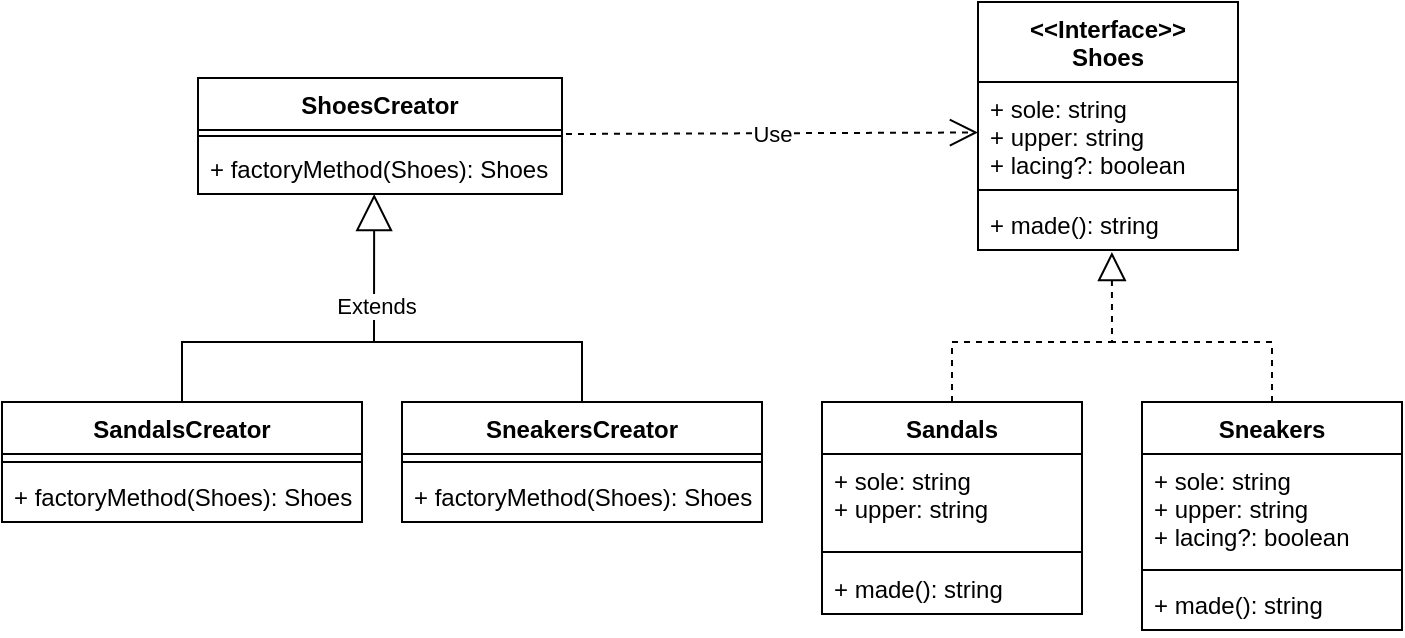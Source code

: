 <mxfile version="20.5.3" type="device"><diagram id="Bucof9hLXNSHhPfNNQwD" name="Сторінка-1"><mxGraphModel dx="1422" dy="1762" grid="1" gridSize="10" guides="1" tooltips="1" connect="1" arrows="1" fold="1" page="1" pageScale="1" pageWidth="800" pageHeight="200" math="0" shadow="0"><root><mxCell id="0"/><mxCell id="1" parent="0"/><mxCell id="AFp72t1iJFOQUgz4NHt0-3" value="" style="endArrow=block;dashed=1;endFill=0;endSize=12;html=1;rounded=0;exitX=0.5;exitY=0;exitDx=0;exitDy=0;entryX=0.515;entryY=1.038;entryDx=0;entryDy=0;entryPerimeter=0;" edge="1" parent="1" source="AFp72t1iJFOQUgz4NHt0-23" target="AFp72t1iJFOQUgz4NHt0-35"><mxGeometry width="160" relative="1" as="geometry"><mxPoint x="517" y="-770" as="sourcePoint"/><mxPoint x="598.99" y="-850" as="targetPoint"/><Array as="points"><mxPoint x="519" y="-800"/><mxPoint x="599" y="-800"/></Array></mxGeometry></mxCell><mxCell id="AFp72t1iJFOQUgz4NHt0-9" value="" style="endArrow=none;dashed=1;html=1;rounded=0;fontColor=#000000;exitX=0.5;exitY=0;exitDx=0;exitDy=0;" edge="1" parent="1" source="AFp72t1iJFOQUgz4NHt0-27"><mxGeometry width="50" height="50" relative="1" as="geometry"><mxPoint x="685" y="-770" as="sourcePoint"/><mxPoint x="599" y="-800" as="targetPoint"/><Array as="points"><mxPoint x="679" y="-800"/></Array></mxGeometry></mxCell><mxCell id="AFp72t1iJFOQUgz4NHt0-10" value="ShoesCreator" style="swimlane;fontStyle=1;align=center;verticalAlign=top;childLayout=stackLayout;horizontal=1;startSize=26;horizontalStack=0;resizeParent=1;resizeParentMax=0;resizeLast=0;collapsible=1;marginBottom=0;fontColor=#000000;" vertex="1" parent="1"><mxGeometry x="142" y="-932" width="182" height="58" as="geometry"/></mxCell><mxCell id="AFp72t1iJFOQUgz4NHt0-12" value="" style="line;strokeWidth=1;fillColor=none;align=left;verticalAlign=middle;spacingTop=-1;spacingLeft=3;spacingRight=3;rotatable=0;labelPosition=right;points=[];portConstraint=eastwest;strokeColor=inherit;fontColor=#000000;" vertex="1" parent="AFp72t1iJFOQUgz4NHt0-10"><mxGeometry y="26" width="182" height="6" as="geometry"/></mxCell><mxCell id="AFp72t1iJFOQUgz4NHt0-13" value="+ factoryMethod(Shoes): Shoes" style="text;strokeColor=none;fillColor=none;align=left;verticalAlign=top;spacingLeft=4;spacingRight=4;overflow=hidden;rotatable=0;points=[[0,0.5],[1,0.5]];portConstraint=eastwest;fontColor=#000000;" vertex="1" parent="AFp72t1iJFOQUgz4NHt0-10"><mxGeometry y="32" width="182" height="26" as="geometry"/></mxCell><mxCell id="AFp72t1iJFOQUgz4NHt0-15" value="SneakersCreator" style="swimlane;fontStyle=1;align=center;verticalAlign=top;childLayout=stackLayout;horizontal=1;startSize=26;horizontalStack=0;resizeParent=1;resizeParentMax=0;resizeLast=0;collapsible=1;marginBottom=0;fontColor=#000000;" vertex="1" parent="1"><mxGeometry x="244" y="-770" width="180" height="60" as="geometry"/></mxCell><mxCell id="AFp72t1iJFOQUgz4NHt0-17" value="" style="line;strokeWidth=1;fillColor=none;align=left;verticalAlign=middle;spacingTop=-1;spacingLeft=3;spacingRight=3;rotatable=0;labelPosition=right;points=[];portConstraint=eastwest;strokeColor=inherit;fontColor=#000000;" vertex="1" parent="AFp72t1iJFOQUgz4NHt0-15"><mxGeometry y="26" width="180" height="8" as="geometry"/></mxCell><mxCell id="AFp72t1iJFOQUgz4NHt0-18" value="+ factoryMethod(Shoes): Shoes" style="text;strokeColor=none;fillColor=none;align=left;verticalAlign=top;spacingLeft=4;spacingRight=4;overflow=hidden;rotatable=0;points=[[0,0.5],[1,0.5]];portConstraint=eastwest;fontColor=#000000;" vertex="1" parent="AFp72t1iJFOQUgz4NHt0-15"><mxGeometry y="34" width="180" height="26" as="geometry"/></mxCell><mxCell id="AFp72t1iJFOQUgz4NHt0-19" value="SandalsCreator" style="swimlane;fontStyle=1;align=center;verticalAlign=top;childLayout=stackLayout;horizontal=1;startSize=26;horizontalStack=0;resizeParent=1;resizeParentMax=0;resizeLast=0;collapsible=1;marginBottom=0;fontColor=#000000;" vertex="1" parent="1"><mxGeometry x="44" y="-770" width="180" height="60" as="geometry"/></mxCell><mxCell id="AFp72t1iJFOQUgz4NHt0-21" value="" style="line;strokeWidth=1;fillColor=none;align=left;verticalAlign=middle;spacingTop=-1;spacingLeft=3;spacingRight=3;rotatable=0;labelPosition=right;points=[];portConstraint=eastwest;strokeColor=inherit;fontColor=#000000;" vertex="1" parent="AFp72t1iJFOQUgz4NHt0-19"><mxGeometry y="26" width="180" height="8" as="geometry"/></mxCell><mxCell id="AFp72t1iJFOQUgz4NHt0-22" value="+ factoryMethod(Shoes): Shoes" style="text;strokeColor=none;fillColor=none;align=left;verticalAlign=top;spacingLeft=4;spacingRight=4;overflow=hidden;rotatable=0;points=[[0,0.5],[1,0.5]];portConstraint=eastwest;fontColor=#000000;" vertex="1" parent="AFp72t1iJFOQUgz4NHt0-19"><mxGeometry y="34" width="180" height="26" as="geometry"/></mxCell><mxCell id="AFp72t1iJFOQUgz4NHt0-23" value="Sandals" style="swimlane;fontStyle=1;align=center;verticalAlign=top;childLayout=stackLayout;horizontal=1;startSize=26;horizontalStack=0;resizeParent=1;resizeParentMax=0;resizeLast=0;collapsible=1;marginBottom=0;fontColor=#000000;" vertex="1" parent="1"><mxGeometry x="454" y="-770" width="130" height="106" as="geometry"/></mxCell><mxCell id="AFp72t1iJFOQUgz4NHt0-24" value="+ sole: string&#10;+ upper: string" style="text;strokeColor=none;fillColor=none;align=left;verticalAlign=top;spacingLeft=4;spacingRight=4;overflow=hidden;rotatable=0;points=[[0,0.5],[1,0.5]];portConstraint=eastwest;fontColor=#000000;" vertex="1" parent="AFp72t1iJFOQUgz4NHt0-23"><mxGeometry y="26" width="130" height="44" as="geometry"/></mxCell><mxCell id="AFp72t1iJFOQUgz4NHt0-25" value="" style="line;strokeWidth=1;fillColor=none;align=left;verticalAlign=middle;spacingTop=-1;spacingLeft=3;spacingRight=3;rotatable=0;labelPosition=right;points=[];portConstraint=eastwest;strokeColor=inherit;fontColor=#000000;" vertex="1" parent="AFp72t1iJFOQUgz4NHt0-23"><mxGeometry y="70" width="130" height="10" as="geometry"/></mxCell><mxCell id="AFp72t1iJFOQUgz4NHt0-26" value="+ made(): string" style="text;strokeColor=none;fillColor=none;align=left;verticalAlign=top;spacingLeft=4;spacingRight=4;overflow=hidden;rotatable=0;points=[[0,0.5],[1,0.5]];portConstraint=eastwest;fontColor=#000000;" vertex="1" parent="AFp72t1iJFOQUgz4NHt0-23"><mxGeometry y="80" width="130" height="26" as="geometry"/></mxCell><mxCell id="AFp72t1iJFOQUgz4NHt0-27" value="Sneakers" style="swimlane;fontStyle=1;align=center;verticalAlign=top;childLayout=stackLayout;horizontal=1;startSize=26;horizontalStack=0;resizeParent=1;resizeParentMax=0;resizeLast=0;collapsible=1;marginBottom=0;fontColor=#000000;" vertex="1" parent="1"><mxGeometry x="614" y="-770" width="130" height="114" as="geometry"/></mxCell><mxCell id="AFp72t1iJFOQUgz4NHt0-28" value="+ sole: string&#10;+ upper: string&#10;+ lacing?: boolean" style="text;strokeColor=none;fillColor=none;align=left;verticalAlign=top;spacingLeft=4;spacingRight=4;overflow=hidden;rotatable=0;points=[[0,0.5],[1,0.5]];portConstraint=eastwest;fontColor=#000000;" vertex="1" parent="AFp72t1iJFOQUgz4NHt0-27"><mxGeometry y="26" width="130" height="54" as="geometry"/></mxCell><mxCell id="AFp72t1iJFOQUgz4NHt0-29" value="" style="line;strokeWidth=1;fillColor=none;align=left;verticalAlign=middle;spacingTop=-1;spacingLeft=3;spacingRight=3;rotatable=0;labelPosition=right;points=[];portConstraint=eastwest;strokeColor=inherit;fontColor=#000000;" vertex="1" parent="AFp72t1iJFOQUgz4NHt0-27"><mxGeometry y="80" width="130" height="8" as="geometry"/></mxCell><mxCell id="AFp72t1iJFOQUgz4NHt0-30" value="+ made(): string" style="text;strokeColor=none;fillColor=none;align=left;verticalAlign=top;spacingLeft=4;spacingRight=4;overflow=hidden;rotatable=0;points=[[0,0.5],[1,0.5]];portConstraint=eastwest;fontColor=#000000;" vertex="1" parent="AFp72t1iJFOQUgz4NHt0-27"><mxGeometry y="88" width="130" height="26" as="geometry"/></mxCell><mxCell id="AFp72t1iJFOQUgz4NHt0-32" value="&lt;&lt;Interface&gt;&gt;&#10;Shoes" style="swimlane;fontStyle=1;align=center;verticalAlign=top;childLayout=stackLayout;horizontal=1;startSize=40;horizontalStack=0;resizeParent=1;resizeParentMax=0;resizeLast=0;collapsible=1;marginBottom=0;fontColor=#000000;" vertex="1" parent="1"><mxGeometry x="532" y="-970" width="130" height="124" as="geometry"/></mxCell><mxCell id="AFp72t1iJFOQUgz4NHt0-33" value="+ sole: string&#10;+ upper: string&#10;+ lacing?: boolean" style="text;strokeColor=none;fillColor=none;align=left;verticalAlign=top;spacingLeft=4;spacingRight=4;overflow=hidden;rotatable=0;points=[[0,0.5],[1,0.5]];portConstraint=eastwest;fontColor=#000000;" vertex="1" parent="AFp72t1iJFOQUgz4NHt0-32"><mxGeometry y="40" width="130" height="50" as="geometry"/></mxCell><mxCell id="AFp72t1iJFOQUgz4NHt0-34" value="" style="line;strokeWidth=1;fillColor=none;align=left;verticalAlign=middle;spacingTop=-1;spacingLeft=3;spacingRight=3;rotatable=0;labelPosition=right;points=[];portConstraint=eastwest;strokeColor=inherit;fontColor=#000000;" vertex="1" parent="AFp72t1iJFOQUgz4NHt0-32"><mxGeometry y="90" width="130" height="8" as="geometry"/></mxCell><mxCell id="AFp72t1iJFOQUgz4NHt0-35" value="+ made(): string" style="text;strokeColor=none;fillColor=none;align=left;verticalAlign=top;spacingLeft=4;spacingRight=4;overflow=hidden;rotatable=0;points=[[0,0.5],[1,0.5]];portConstraint=eastwest;fontColor=#000000;" vertex="1" parent="AFp72t1iJFOQUgz4NHt0-32"><mxGeometry y="98" width="130" height="26" as="geometry"/></mxCell><mxCell id="AFp72t1iJFOQUgz4NHt0-41" value="Use" style="endArrow=open;endSize=12;dashed=1;html=1;rounded=0;fontColor=#000000;exitX=1.011;exitY=0.333;exitDx=0;exitDy=0;exitPerimeter=0;" edge="1" parent="1" source="AFp72t1iJFOQUgz4NHt0-12" target="AFp72t1iJFOQUgz4NHt0-33"><mxGeometry width="160" relative="1" as="geometry"><mxPoint x="324" y="-900" as="sourcePoint"/><mxPoint x="484" y="-900" as="targetPoint"/></mxGeometry></mxCell><mxCell id="AFp72t1iJFOQUgz4NHt0-43" value="Extends" style="endArrow=block;endSize=16;endFill=0;html=1;rounded=0;fontColor=#000000;entryX=0.484;entryY=1;entryDx=0;entryDy=0;entryPerimeter=0;exitX=0.5;exitY=0;exitDx=0;exitDy=0;" edge="1" parent="1" source="AFp72t1iJFOQUgz4NHt0-19" target="AFp72t1iJFOQUgz4NHt0-13"><mxGeometry x="0.441" y="-1" width="160" relative="1" as="geometry"><mxPoint x="174" y="-824" as="sourcePoint"/><mxPoint x="334" y="-824" as="targetPoint"/><Array as="points"><mxPoint x="134" y="-800"/><mxPoint x="230" y="-800"/></Array><mxPoint as="offset"/></mxGeometry></mxCell><mxCell id="AFp72t1iJFOQUgz4NHt0-50" value="" style="endArrow=none;html=1;rounded=0;fontColor=#000000;exitX=0.5;exitY=0;exitDx=0;exitDy=0;" edge="1" parent="1" source="AFp72t1iJFOQUgz4NHt0-15"><mxGeometry width="50" height="50" relative="1" as="geometry"><mxPoint x="584" y="-700" as="sourcePoint"/><mxPoint x="224" y="-800" as="targetPoint"/><Array as="points"><mxPoint x="334" y="-800"/></Array></mxGeometry></mxCell></root></mxGraphModel></diagram></mxfile>